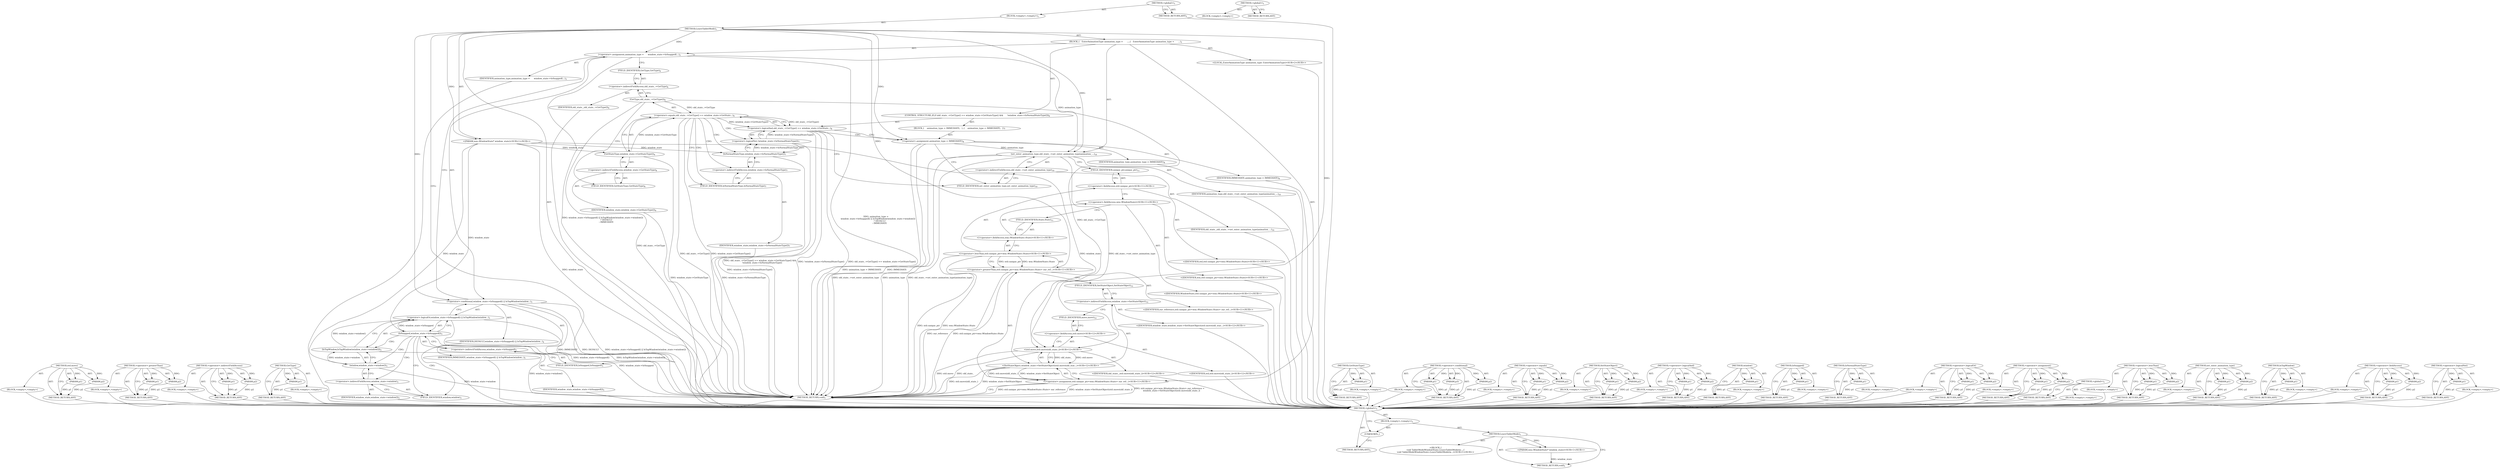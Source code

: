 digraph "&lt;global&gt;" {
vulnerable_178 [label=<(METHOD,std.move)>];
vulnerable_179 [label=<(PARAM,p1)>];
vulnerable_180 [label=<(PARAM,p2)>];
vulnerable_181 [label=<(BLOCK,&lt;empty&gt;,&lt;empty&gt;)>];
vulnerable_182 [label=<(METHOD_RETURN,ANY)>];
vulnerable_158 [label=<(METHOD,&lt;operator&gt;.greaterThan)>];
vulnerable_159 [label=<(PARAM,p1)>];
vulnerable_160 [label=<(PARAM,p2)>];
vulnerable_161 [label=<(BLOCK,&lt;empty&gt;,&lt;empty&gt;)>];
vulnerable_162 [label=<(METHOD_RETURN,ANY)>];
vulnerable_114 [label=<(METHOD,&lt;operator&gt;.indirectFieldAccess)>];
vulnerable_115 [label=<(PARAM,p1)>];
vulnerable_116 [label=<(PARAM,p2)>];
vulnerable_117 [label=<(BLOCK,&lt;empty&gt;,&lt;empty&gt;)>];
vulnerable_118 [label=<(METHOD_RETURN,ANY)>];
vulnerable_137 [label=<(METHOD,GetType)>];
vulnerable_138 [label=<(PARAM,p1)>];
vulnerable_139 [label=<(BLOCK,&lt;empty&gt;,&lt;empty&gt;)>];
vulnerable_140 [label=<(METHOD_RETURN,ANY)>];
vulnerable_6 [label=<(METHOD,&lt;global&gt;)<SUB>1</SUB>>];
vulnerable_7 [label=<(BLOCK,&lt;empty&gt;,&lt;empty&gt;)<SUB>1</SUB>>];
vulnerable_8 [label=<(METHOD,LeaveTabletMode)<SUB>1</SUB>>];
vulnerable_9 [label="<(PARAM,wm::WindowState* window_state)<SUB>1</SUB>>"];
vulnerable_10 [label=<(BLOCK,{
   EnterAnimationType animation_type =
      ...,{
   EnterAnimationType animation_type =
      ...)<SUB>1</SUB>>];
vulnerable_11 [label="<(LOCAL,EnterAnimationType animation_type: EnterAnimationType)<SUB>2</SUB>>"];
vulnerable_12 [label=<(&lt;operator&gt;.assignment,animation_type =
      window_state-&gt;IsSnapped(...)<SUB>2</SUB>>];
vulnerable_13 [label=<(IDENTIFIER,animation_type,animation_type =
      window_state-&gt;IsSnapped(...)<SUB>2</SUB>>];
vulnerable_14 [label=<(&lt;operator&gt;.conditional,window_state-&gt;IsSnapped() || IsTopWindow(window...)<SUB>3</SUB>>];
vulnerable_15 [label=<(&lt;operator&gt;.logicalOr,window_state-&gt;IsSnapped() || IsTopWindow(window...)<SUB>3</SUB>>];
vulnerable_16 [label=<(IsSnapped,window_state-&gt;IsSnapped())<SUB>3</SUB>>];
vulnerable_17 [label=<(&lt;operator&gt;.indirectFieldAccess,window_state-&gt;IsSnapped)<SUB>3</SUB>>];
vulnerable_18 [label=<(IDENTIFIER,window_state,window_state-&gt;IsSnapped())<SUB>3</SUB>>];
vulnerable_19 [label=<(FIELD_IDENTIFIER,IsSnapped,IsSnapped)<SUB>3</SUB>>];
vulnerable_20 [label=<(IsTopWindow,IsTopWindow(window_state-&gt;window()))<SUB>3</SUB>>];
vulnerable_21 [label=<(window,window_state-&gt;window())<SUB>3</SUB>>];
vulnerable_22 [label=<(&lt;operator&gt;.indirectFieldAccess,window_state-&gt;window)<SUB>3</SUB>>];
vulnerable_23 [label=<(IDENTIFIER,window_state,window_state-&gt;window())<SUB>3</SUB>>];
vulnerable_24 [label=<(FIELD_IDENTIFIER,window,window)<SUB>3</SUB>>];
vulnerable_25 [label=<(IDENTIFIER,DEFAULT,window_state-&gt;IsSnapped() || IsTopWindow(window...)<SUB>4</SUB>>];
vulnerable_26 [label=<(IDENTIFIER,IMMEDIATE,window_state-&gt;IsSnapped() || IsTopWindow(window...)<SUB>5</SUB>>];
vulnerable_27 [label=<(CONTROL_STRUCTURE,IF,if (old_state_-&gt;GetType() == window_state-&gt;GetStateType() &amp;&amp;
      !window_state-&gt;IsNormalStateType()))<SUB>6</SUB>>];
vulnerable_28 [label=<(&lt;operator&gt;.logicalAnd,old_state_-&gt;GetType() == window_state-&gt;GetState...)<SUB>6</SUB>>];
vulnerable_29 [label=<(&lt;operator&gt;.equals,old_state_-&gt;GetType() == window_state-&gt;GetState...)<SUB>6</SUB>>];
vulnerable_30 [label=<(GetType,old_state_-&gt;GetType())<SUB>6</SUB>>];
vulnerable_31 [label=<(&lt;operator&gt;.indirectFieldAccess,old_state_-&gt;GetType)<SUB>6</SUB>>];
vulnerable_32 [label=<(IDENTIFIER,old_state_,old_state_-&gt;GetType())<SUB>6</SUB>>];
vulnerable_33 [label=<(FIELD_IDENTIFIER,GetType,GetType)<SUB>6</SUB>>];
vulnerable_34 [label=<(GetStateType,window_state-&gt;GetStateType())<SUB>6</SUB>>];
vulnerable_35 [label=<(&lt;operator&gt;.indirectFieldAccess,window_state-&gt;GetStateType)<SUB>6</SUB>>];
vulnerable_36 [label=<(IDENTIFIER,window_state,window_state-&gt;GetStateType())<SUB>6</SUB>>];
vulnerable_37 [label=<(FIELD_IDENTIFIER,GetStateType,GetStateType)<SUB>6</SUB>>];
vulnerable_38 [label=<(&lt;operator&gt;.logicalNot,!window_state-&gt;IsNormalStateType())<SUB>7</SUB>>];
vulnerable_39 [label=<(IsNormalStateType,window_state-&gt;IsNormalStateType())<SUB>7</SUB>>];
vulnerable_40 [label=<(&lt;operator&gt;.indirectFieldAccess,window_state-&gt;IsNormalStateType)<SUB>7</SUB>>];
vulnerable_41 [label=<(IDENTIFIER,window_state,window_state-&gt;IsNormalStateType())<SUB>7</SUB>>];
vulnerable_42 [label=<(FIELD_IDENTIFIER,IsNormalStateType,IsNormalStateType)<SUB>7</SUB>>];
vulnerable_43 [label=<(BLOCK,{
    animation_type = IMMEDIATE;
  },{
    animation_type = IMMEDIATE;
  })<SUB>7</SUB>>];
vulnerable_44 [label=<(&lt;operator&gt;.assignment,animation_type = IMMEDIATE)<SUB>8</SUB>>];
vulnerable_45 [label=<(IDENTIFIER,animation_type,animation_type = IMMEDIATE)<SUB>8</SUB>>];
vulnerable_46 [label=<(IDENTIFIER,IMMEDIATE,animation_type = IMMEDIATE)<SUB>8</SUB>>];
vulnerable_47 [label=<(set_enter_animation_type,old_state_-&gt;set_enter_animation_type(animation_...)<SUB>10</SUB>>];
vulnerable_48 [label=<(&lt;operator&gt;.indirectFieldAccess,old_state_-&gt;set_enter_animation_type)<SUB>10</SUB>>];
vulnerable_49 [label=<(IDENTIFIER,old_state_,old_state_-&gt;set_enter_animation_type(animation_...)<SUB>10</SUB>>];
vulnerable_50 [label=<(FIELD_IDENTIFIER,set_enter_animation_type,set_enter_animation_type)<SUB>10</SUB>>];
vulnerable_51 [label=<(IDENTIFIER,animation_type,old_state_-&gt;set_enter_animation_type(animation_...)<SUB>10</SUB>>];
vulnerable_52 [label="<(&lt;operator&gt;.assignment,std::unique_ptr&lt;wm::WindowState::State&gt; our_ref...)<SUB>11</SUB>>"];
vulnerable_53 [label="<(&lt;operator&gt;.greaterThan,std::unique_ptr&lt;wm::WindowState::State&gt; our_ref...)<SUB>11</SUB>>"];
vulnerable_54 [label="<(&lt;operator&gt;.lessThan,std::unique_ptr&lt;wm::WindowState::State)<SUB>11</SUB>>"];
vulnerable_55 [label="<(&lt;operator&gt;.fieldAccess,std::unique_ptr)<SUB>11</SUB>>"];
vulnerable_56 [label="<(IDENTIFIER,std,std::unique_ptr&lt;wm::WindowState::State)<SUB>11</SUB>>"];
vulnerable_57 [label=<(FIELD_IDENTIFIER,unique_ptr,unique_ptr)<SUB>11</SUB>>];
vulnerable_58 [label="<(&lt;operator&gt;.fieldAccess,wm::WindowState::State)<SUB>11</SUB>>"];
vulnerable_59 [label="<(&lt;operator&gt;.fieldAccess,wm::WindowState)<SUB>11</SUB>>"];
vulnerable_60 [label="<(IDENTIFIER,wm,std::unique_ptr&lt;wm::WindowState::State)<SUB>11</SUB>>"];
vulnerable_61 [label="<(IDENTIFIER,WindowState,std::unique_ptr&lt;wm::WindowState::State)<SUB>11</SUB>>"];
vulnerable_62 [label=<(FIELD_IDENTIFIER,State,State)<SUB>11</SUB>>];
vulnerable_63 [label="<(IDENTIFIER,our_reference,std::unique_ptr&lt;wm::WindowState::State&gt; our_ref...)<SUB>11</SUB>>"];
vulnerable_64 [label="<(SetStateObject,window_state-&gt;SetStateObject(std::move(old_stat...)<SUB>12</SUB>>"];
vulnerable_65 [label=<(&lt;operator&gt;.indirectFieldAccess,window_state-&gt;SetStateObject)<SUB>12</SUB>>];
vulnerable_66 [label="<(IDENTIFIER,window_state,window_state-&gt;SetStateObject(std::move(old_stat...)<SUB>12</SUB>>"];
vulnerable_67 [label=<(FIELD_IDENTIFIER,SetStateObject,SetStateObject)<SUB>12</SUB>>];
vulnerable_68 [label="<(std.move,std::move(old_state_))<SUB>12</SUB>>"];
vulnerable_69 [label="<(&lt;operator&gt;.fieldAccess,std::move)<SUB>12</SUB>>"];
vulnerable_70 [label="<(IDENTIFIER,std,std::move(old_state_))<SUB>12</SUB>>"];
vulnerable_71 [label=<(FIELD_IDENTIFIER,move,move)<SUB>12</SUB>>];
vulnerable_72 [label="<(IDENTIFIER,old_state_,std::move(old_state_))<SUB>12</SUB>>"];
vulnerable_73 [label=<(METHOD_RETURN,void)<SUB>1</SUB>>];
vulnerable_75 [label=<(METHOD_RETURN,ANY)<SUB>1</SUB>>];
vulnerable_141 [label=<(METHOD,GetStateType)>];
vulnerable_142 [label=<(PARAM,p1)>];
vulnerable_143 [label=<(BLOCK,&lt;empty&gt;,&lt;empty&gt;)>];
vulnerable_144 [label=<(METHOD_RETURN,ANY)>];
vulnerable_99 [label=<(METHOD,&lt;operator&gt;.conditional)>];
vulnerable_100 [label=<(PARAM,p1)>];
vulnerable_101 [label=<(PARAM,p2)>];
vulnerable_102 [label=<(PARAM,p3)>];
vulnerable_103 [label=<(BLOCK,&lt;empty&gt;,&lt;empty&gt;)>];
vulnerable_104 [label=<(METHOD_RETURN,ANY)>];
vulnerable_132 [label=<(METHOD,&lt;operator&gt;.equals)>];
vulnerable_133 [label=<(PARAM,p1)>];
vulnerable_134 [label=<(PARAM,p2)>];
vulnerable_135 [label=<(BLOCK,&lt;empty&gt;,&lt;empty&gt;)>];
vulnerable_136 [label=<(METHOD_RETURN,ANY)>];
vulnerable_173 [label=<(METHOD,SetStateObject)>];
vulnerable_174 [label=<(PARAM,p1)>];
vulnerable_175 [label=<(PARAM,p2)>];
vulnerable_176 [label=<(BLOCK,&lt;empty&gt;,&lt;empty&gt;)>];
vulnerable_177 [label=<(METHOD_RETURN,ANY)>];
vulnerable_127 [label=<(METHOD,&lt;operator&gt;.logicalAnd)>];
vulnerable_128 [label=<(PARAM,p1)>];
vulnerable_129 [label=<(PARAM,p2)>];
vulnerable_130 [label=<(BLOCK,&lt;empty&gt;,&lt;empty&gt;)>];
vulnerable_131 [label=<(METHOD_RETURN,ANY)>];
vulnerable_123 [label=<(METHOD,window)>];
vulnerable_124 [label=<(PARAM,p1)>];
vulnerable_125 [label=<(BLOCK,&lt;empty&gt;,&lt;empty&gt;)>];
vulnerable_126 [label=<(METHOD_RETURN,ANY)>];
vulnerable_110 [label=<(METHOD,IsSnapped)>];
vulnerable_111 [label=<(PARAM,p1)>];
vulnerable_112 [label=<(BLOCK,&lt;empty&gt;,&lt;empty&gt;)>];
vulnerable_113 [label=<(METHOD_RETURN,ANY)>];
vulnerable_149 [label=<(METHOD,IsNormalStateType)>];
vulnerable_150 [label=<(PARAM,p1)>];
vulnerable_151 [label=<(BLOCK,&lt;empty&gt;,&lt;empty&gt;)>];
vulnerable_152 [label=<(METHOD_RETURN,ANY)>];
vulnerable_105 [label=<(METHOD,&lt;operator&gt;.logicalOr)>];
vulnerable_106 [label=<(PARAM,p1)>];
vulnerable_107 [label=<(PARAM,p2)>];
vulnerable_108 [label=<(BLOCK,&lt;empty&gt;,&lt;empty&gt;)>];
vulnerable_109 [label=<(METHOD_RETURN,ANY)>];
vulnerable_94 [label=<(METHOD,&lt;operator&gt;.assignment)>];
vulnerable_95 [label=<(PARAM,p1)>];
vulnerable_96 [label=<(PARAM,p2)>];
vulnerable_97 [label=<(BLOCK,&lt;empty&gt;,&lt;empty&gt;)>];
vulnerable_98 [label=<(METHOD_RETURN,ANY)>];
vulnerable_88 [label=<(METHOD,&lt;global&gt;)<SUB>1</SUB>>];
vulnerable_89 [label=<(BLOCK,&lt;empty&gt;,&lt;empty&gt;)>];
vulnerable_90 [label=<(METHOD_RETURN,ANY)>];
vulnerable_163 [label=<(METHOD,&lt;operator&gt;.lessThan)>];
vulnerable_164 [label=<(PARAM,p1)>];
vulnerable_165 [label=<(PARAM,p2)>];
vulnerable_166 [label=<(BLOCK,&lt;empty&gt;,&lt;empty&gt;)>];
vulnerable_167 [label=<(METHOD_RETURN,ANY)>];
vulnerable_153 [label=<(METHOD,set_enter_animation_type)>];
vulnerable_154 [label=<(PARAM,p1)>];
vulnerable_155 [label=<(PARAM,p2)>];
vulnerable_156 [label=<(BLOCK,&lt;empty&gt;,&lt;empty&gt;)>];
vulnerable_157 [label=<(METHOD_RETURN,ANY)>];
vulnerable_119 [label=<(METHOD,IsTopWindow)>];
vulnerable_120 [label=<(PARAM,p1)>];
vulnerable_121 [label=<(BLOCK,&lt;empty&gt;,&lt;empty&gt;)>];
vulnerable_122 [label=<(METHOD_RETURN,ANY)>];
vulnerable_168 [label=<(METHOD,&lt;operator&gt;.fieldAccess)>];
vulnerable_169 [label=<(PARAM,p1)>];
vulnerable_170 [label=<(PARAM,p2)>];
vulnerable_171 [label=<(BLOCK,&lt;empty&gt;,&lt;empty&gt;)>];
vulnerable_172 [label=<(METHOD_RETURN,ANY)>];
vulnerable_145 [label=<(METHOD,&lt;operator&gt;.logicalNot)>];
vulnerable_146 [label=<(PARAM,p1)>];
vulnerable_147 [label=<(BLOCK,&lt;empty&gt;,&lt;empty&gt;)>];
vulnerable_148 [label=<(METHOD_RETURN,ANY)>];
fixed_6 [label=<(METHOD,&lt;global&gt;)<SUB>1</SUB>>];
fixed_7 [label=<(BLOCK,&lt;empty&gt;,&lt;empty&gt;)<SUB>1</SUB>>];
fixed_8 [label=<(METHOD,LeaveTabletMode)<SUB>1</SUB>>];
fixed_9 [label="<(PARAM,wm::WindowState* window_state)<SUB>1</SUB>>"];
fixed_10 [label="<(BLOCK,{
void TabletModeWindowState::LeaveTabletMode(w...,{
void TabletModeWindowState::LeaveTabletMode(w...)<SUB>1</SUB>>"];
fixed_11 [label=<(METHOD_RETURN,void)<SUB>1</SUB>>];
fixed_13 [label=<(UNKNOWN,,)>];
fixed_14 [label=<(METHOD_RETURN,ANY)<SUB>1</SUB>>];
fixed_23 [label=<(METHOD,&lt;global&gt;)<SUB>1</SUB>>];
fixed_24 [label=<(BLOCK,&lt;empty&gt;,&lt;empty&gt;)>];
fixed_25 [label=<(METHOD_RETURN,ANY)>];
vulnerable_178 -> vulnerable_179  [key=0, label="AST: "];
vulnerable_178 -> vulnerable_179  [key=1, label="DDG: "];
vulnerable_178 -> vulnerable_181  [key=0, label="AST: "];
vulnerable_178 -> vulnerable_180  [key=0, label="AST: "];
vulnerable_178 -> vulnerable_180  [key=1, label="DDG: "];
vulnerable_178 -> vulnerable_182  [key=0, label="AST: "];
vulnerable_178 -> vulnerable_182  [key=1, label="CFG: "];
vulnerable_179 -> vulnerable_182  [key=0, label="DDG: p1"];
vulnerable_180 -> vulnerable_182  [key=0, label="DDG: p2"];
vulnerable_181 -> fixed_6  [key=0];
vulnerable_182 -> fixed_6  [key=0];
vulnerable_158 -> vulnerable_159  [key=0, label="AST: "];
vulnerable_158 -> vulnerable_159  [key=1, label="DDG: "];
vulnerable_158 -> vulnerable_161  [key=0, label="AST: "];
vulnerable_158 -> vulnerable_160  [key=0, label="AST: "];
vulnerable_158 -> vulnerable_160  [key=1, label="DDG: "];
vulnerable_158 -> vulnerable_162  [key=0, label="AST: "];
vulnerable_158 -> vulnerable_162  [key=1, label="CFG: "];
vulnerable_159 -> vulnerable_162  [key=0, label="DDG: p1"];
vulnerable_160 -> vulnerable_162  [key=0, label="DDG: p2"];
vulnerable_161 -> fixed_6  [key=0];
vulnerable_162 -> fixed_6  [key=0];
vulnerable_114 -> vulnerable_115  [key=0, label="AST: "];
vulnerable_114 -> vulnerable_115  [key=1, label="DDG: "];
vulnerable_114 -> vulnerable_117  [key=0, label="AST: "];
vulnerable_114 -> vulnerable_116  [key=0, label="AST: "];
vulnerable_114 -> vulnerable_116  [key=1, label="DDG: "];
vulnerable_114 -> vulnerable_118  [key=0, label="AST: "];
vulnerable_114 -> vulnerable_118  [key=1, label="CFG: "];
vulnerable_115 -> vulnerable_118  [key=0, label="DDG: p1"];
vulnerable_116 -> vulnerable_118  [key=0, label="DDG: p2"];
vulnerable_117 -> fixed_6  [key=0];
vulnerable_118 -> fixed_6  [key=0];
vulnerable_137 -> vulnerable_138  [key=0, label="AST: "];
vulnerable_137 -> vulnerable_138  [key=1, label="DDG: "];
vulnerable_137 -> vulnerable_139  [key=0, label="AST: "];
vulnerable_137 -> vulnerable_140  [key=0, label="AST: "];
vulnerable_137 -> vulnerable_140  [key=1, label="CFG: "];
vulnerable_138 -> vulnerable_140  [key=0, label="DDG: p1"];
vulnerable_139 -> fixed_6  [key=0];
vulnerable_140 -> fixed_6  [key=0];
vulnerable_6 -> vulnerable_7  [key=0, label="AST: "];
vulnerable_6 -> vulnerable_75  [key=0, label="AST: "];
vulnerable_6 -> vulnerable_75  [key=1, label="CFG: "];
vulnerable_7 -> vulnerable_8  [key=0, label="AST: "];
vulnerable_8 -> vulnerable_9  [key=0, label="AST: "];
vulnerable_8 -> vulnerable_9  [key=1, label="DDG: "];
vulnerable_8 -> vulnerable_10  [key=0, label="AST: "];
vulnerable_8 -> vulnerable_73  [key=0, label="AST: "];
vulnerable_8 -> vulnerable_19  [key=0, label="CFG: "];
vulnerable_8 -> vulnerable_12  [key=0, label="DDG: "];
vulnerable_8 -> vulnerable_47  [key=0, label="DDG: "];
vulnerable_8 -> vulnerable_14  [key=0, label="DDG: "];
vulnerable_8 -> vulnerable_44  [key=0, label="DDG: "];
vulnerable_8 -> vulnerable_53  [key=0, label="DDG: "];
vulnerable_8 -> vulnerable_68  [key=0, label="DDG: "];
vulnerable_9 -> vulnerable_73  [key=0, label="DDG: window_state"];
vulnerable_9 -> vulnerable_64  [key=0, label="DDG: window_state"];
vulnerable_9 -> vulnerable_16  [key=0, label="DDG: window_state"];
vulnerable_9 -> vulnerable_34  [key=0, label="DDG: window_state"];
vulnerable_9 -> vulnerable_39  [key=0, label="DDG: window_state"];
vulnerable_9 -> vulnerable_21  [key=0, label="DDG: window_state"];
vulnerable_10 -> vulnerable_11  [key=0, label="AST: "];
vulnerable_10 -> vulnerable_12  [key=0, label="AST: "];
vulnerable_10 -> vulnerable_27  [key=0, label="AST: "];
vulnerable_10 -> vulnerable_47  [key=0, label="AST: "];
vulnerable_10 -> vulnerable_52  [key=0, label="AST: "];
vulnerable_11 -> fixed_6  [key=0];
vulnerable_12 -> vulnerable_13  [key=0, label="AST: "];
vulnerable_12 -> vulnerable_14  [key=0, label="AST: "];
vulnerable_12 -> vulnerable_33  [key=0, label="CFG: "];
vulnerable_12 -> vulnerable_73  [key=0, label="DDG: window_state-&gt;IsSnapped() || IsTopWindow(window_state-&gt;window())
           ? DEFAULT
           : IMMEDIATE"];
vulnerable_12 -> vulnerable_73  [key=1, label="DDG: animation_type =
      window_state-&gt;IsSnapped() || IsTopWindow(window_state-&gt;window())
           ? DEFAULT
           : IMMEDIATE"];
vulnerable_12 -> vulnerable_47  [key=0, label="DDG: animation_type"];
vulnerable_13 -> fixed_6  [key=0];
vulnerable_14 -> vulnerable_15  [key=0, label="AST: "];
vulnerable_14 -> vulnerable_25  [key=0, label="AST: "];
vulnerable_14 -> vulnerable_26  [key=0, label="AST: "];
vulnerable_14 -> vulnerable_12  [key=0, label="CFG: "];
vulnerable_14 -> vulnerable_73  [key=0, label="DDG: window_state-&gt;IsSnapped() || IsTopWindow(window_state-&gt;window())"];
vulnerable_14 -> vulnerable_73  [key=1, label="DDG: IMMEDIATE"];
vulnerable_14 -> vulnerable_73  [key=2, label="DDG: DEFAULT"];
vulnerable_15 -> vulnerable_16  [key=0, label="AST: "];
vulnerable_15 -> vulnerable_20  [key=0, label="AST: "];
vulnerable_15 -> vulnerable_14  [key=0, label="CFG: "];
vulnerable_15 -> vulnerable_73  [key=0, label="DDG: window_state-&gt;IsSnapped()"];
vulnerable_15 -> vulnerable_73  [key=1, label="DDG: IsTopWindow(window_state-&gt;window())"];
vulnerable_16 -> vulnerable_17  [key=0, label="AST: "];
vulnerable_16 -> vulnerable_15  [key=0, label="CFG: "];
vulnerable_16 -> vulnerable_15  [key=1, label="DDG: window_state-&gt;IsSnapped"];
vulnerable_16 -> vulnerable_24  [key=0, label="CFG: "];
vulnerable_16 -> vulnerable_24  [key=1, label="CDG: "];
vulnerable_16 -> vulnerable_73  [key=0, label="DDG: window_state-&gt;IsSnapped"];
vulnerable_16 -> vulnerable_21  [key=0, label="CDG: "];
vulnerable_16 -> vulnerable_20  [key=0, label="CDG: "];
vulnerable_16 -> vulnerable_22  [key=0, label="CDG: "];
vulnerable_17 -> vulnerable_18  [key=0, label="AST: "];
vulnerable_17 -> vulnerable_19  [key=0, label="AST: "];
vulnerable_17 -> vulnerable_16  [key=0, label="CFG: "];
vulnerable_18 -> fixed_6  [key=0];
vulnerable_19 -> vulnerable_17  [key=0, label="CFG: "];
vulnerable_20 -> vulnerable_21  [key=0, label="AST: "];
vulnerable_20 -> vulnerable_15  [key=0, label="CFG: "];
vulnerable_20 -> vulnerable_15  [key=1, label="DDG: window_state-&gt;window()"];
vulnerable_20 -> vulnerable_73  [key=0, label="DDG: window_state-&gt;window()"];
vulnerable_21 -> vulnerable_22  [key=0, label="AST: "];
vulnerable_21 -> vulnerable_20  [key=0, label="CFG: "];
vulnerable_21 -> vulnerable_20  [key=1, label="DDG: window_state-&gt;window"];
vulnerable_21 -> vulnerable_73  [key=0, label="DDG: window_state-&gt;window"];
vulnerable_22 -> vulnerable_23  [key=0, label="AST: "];
vulnerable_22 -> vulnerable_24  [key=0, label="AST: "];
vulnerable_22 -> vulnerable_21  [key=0, label="CFG: "];
vulnerable_23 -> fixed_6  [key=0];
vulnerable_24 -> vulnerable_22  [key=0, label="CFG: "];
vulnerable_25 -> fixed_6  [key=0];
vulnerable_26 -> fixed_6  [key=0];
vulnerable_27 -> vulnerable_28  [key=0, label="AST: "];
vulnerable_27 -> vulnerable_43  [key=0, label="AST: "];
vulnerable_28 -> vulnerable_29  [key=0, label="AST: "];
vulnerable_28 -> vulnerable_38  [key=0, label="AST: "];
vulnerable_28 -> vulnerable_44  [key=0, label="CFG: "];
vulnerable_28 -> vulnerable_44  [key=1, label="CDG: "];
vulnerable_28 -> vulnerable_50  [key=0, label="CFG: "];
vulnerable_28 -> vulnerable_73  [key=0, label="DDG: old_state_-&gt;GetType() == window_state-&gt;GetStateType()"];
vulnerable_28 -> vulnerable_73  [key=1, label="DDG: !window_state-&gt;IsNormalStateType()"];
vulnerable_28 -> vulnerable_73  [key=2, label="DDG: old_state_-&gt;GetType() == window_state-&gt;GetStateType() &amp;&amp;
      !window_state-&gt;IsNormalStateType()"];
vulnerable_29 -> vulnerable_30  [key=0, label="AST: "];
vulnerable_29 -> vulnerable_34  [key=0, label="AST: "];
vulnerable_29 -> vulnerable_28  [key=0, label="CFG: "];
vulnerable_29 -> vulnerable_28  [key=1, label="DDG: old_state_-&gt;GetType()"];
vulnerable_29 -> vulnerable_28  [key=2, label="DDG: window_state-&gt;GetStateType()"];
vulnerable_29 -> vulnerable_42  [key=0, label="CFG: "];
vulnerable_29 -> vulnerable_42  [key=1, label="CDG: "];
vulnerable_29 -> vulnerable_73  [key=0, label="DDG: old_state_-&gt;GetType()"];
vulnerable_29 -> vulnerable_73  [key=1, label="DDG: window_state-&gt;GetStateType()"];
vulnerable_29 -> vulnerable_40  [key=0, label="CDG: "];
vulnerable_29 -> vulnerable_38  [key=0, label="CDG: "];
vulnerable_29 -> vulnerable_39  [key=0, label="CDG: "];
vulnerable_30 -> vulnerable_31  [key=0, label="AST: "];
vulnerable_30 -> vulnerable_37  [key=0, label="CFG: "];
vulnerable_30 -> vulnerable_73  [key=0, label="DDG: old_state_-&gt;GetType"];
vulnerable_30 -> vulnerable_29  [key=0, label="DDG: old_state_-&gt;GetType"];
vulnerable_30 -> vulnerable_68  [key=0, label="DDG: old_state_-&gt;GetType"];
vulnerable_31 -> vulnerable_32  [key=0, label="AST: "];
vulnerable_31 -> vulnerable_33  [key=0, label="AST: "];
vulnerable_31 -> vulnerable_30  [key=0, label="CFG: "];
vulnerable_32 -> fixed_6  [key=0];
vulnerable_33 -> vulnerable_31  [key=0, label="CFG: "];
vulnerable_34 -> vulnerable_35  [key=0, label="AST: "];
vulnerable_34 -> vulnerable_29  [key=0, label="CFG: "];
vulnerable_34 -> vulnerable_29  [key=1, label="DDG: window_state-&gt;GetStateType"];
vulnerable_34 -> vulnerable_73  [key=0, label="DDG: window_state-&gt;GetStateType"];
vulnerable_35 -> vulnerable_36  [key=0, label="AST: "];
vulnerable_35 -> vulnerable_37  [key=0, label="AST: "];
vulnerable_35 -> vulnerable_34  [key=0, label="CFG: "];
vulnerable_36 -> fixed_6  [key=0];
vulnerable_37 -> vulnerable_35  [key=0, label="CFG: "];
vulnerable_38 -> vulnerable_39  [key=0, label="AST: "];
vulnerable_38 -> vulnerable_28  [key=0, label="CFG: "];
vulnerable_38 -> vulnerable_28  [key=1, label="DDG: window_state-&gt;IsNormalStateType()"];
vulnerable_38 -> vulnerable_73  [key=0, label="DDG: window_state-&gt;IsNormalStateType()"];
vulnerable_39 -> vulnerable_40  [key=0, label="AST: "];
vulnerable_39 -> vulnerable_38  [key=0, label="CFG: "];
vulnerable_39 -> vulnerable_38  [key=1, label="DDG: window_state-&gt;IsNormalStateType"];
vulnerable_39 -> vulnerable_73  [key=0, label="DDG: window_state-&gt;IsNormalStateType"];
vulnerable_40 -> vulnerable_41  [key=0, label="AST: "];
vulnerable_40 -> vulnerable_42  [key=0, label="AST: "];
vulnerable_40 -> vulnerable_39  [key=0, label="CFG: "];
vulnerable_41 -> fixed_6  [key=0];
vulnerable_42 -> vulnerable_40  [key=0, label="CFG: "];
vulnerable_43 -> vulnerable_44  [key=0, label="AST: "];
vulnerable_44 -> vulnerable_45  [key=0, label="AST: "];
vulnerable_44 -> vulnerable_46  [key=0, label="AST: "];
vulnerable_44 -> vulnerable_50  [key=0, label="CFG: "];
vulnerable_44 -> vulnerable_73  [key=0, label="DDG: IMMEDIATE"];
vulnerable_44 -> vulnerable_73  [key=1, label="DDG: animation_type = IMMEDIATE"];
vulnerable_44 -> vulnerable_47  [key=0, label="DDG: animation_type"];
vulnerable_45 -> fixed_6  [key=0];
vulnerable_46 -> fixed_6  [key=0];
vulnerable_47 -> vulnerable_48  [key=0, label="AST: "];
vulnerable_47 -> vulnerable_51  [key=0, label="AST: "];
vulnerable_47 -> vulnerable_57  [key=0, label="CFG: "];
vulnerable_47 -> vulnerable_73  [key=0, label="DDG: old_state_-&gt;set_enter_animation_type"];
vulnerable_47 -> vulnerable_73  [key=1, label="DDG: animation_type"];
vulnerable_47 -> vulnerable_73  [key=2, label="DDG: old_state_-&gt;set_enter_animation_type(animation_type)"];
vulnerable_47 -> vulnerable_68  [key=0, label="DDG: old_state_-&gt;set_enter_animation_type"];
vulnerable_48 -> vulnerable_49  [key=0, label="AST: "];
vulnerable_48 -> vulnerable_50  [key=0, label="AST: "];
vulnerable_48 -> vulnerable_47  [key=0, label="CFG: "];
vulnerable_49 -> fixed_6  [key=0];
vulnerable_50 -> vulnerable_48  [key=0, label="CFG: "];
vulnerable_51 -> fixed_6  [key=0];
vulnerable_52 -> vulnerable_53  [key=0, label="AST: "];
vulnerable_52 -> vulnerable_64  [key=0, label="AST: "];
vulnerable_52 -> vulnerable_73  [key=0, label="CFG: "];
vulnerable_52 -> vulnerable_73  [key=1, label="DDG: std::unique_ptr&lt;wm::WindowState::State&gt; our_reference"];
vulnerable_52 -> vulnerable_73  [key=2, label="DDG: window_state-&gt;SetStateObject(std::move(old_state_))"];
vulnerable_52 -> vulnerable_73  [key=3, label="DDG: std::unique_ptr&lt;wm::WindowState::State&gt; our_reference =
      window_state-&gt;SetStateObject(std::move(old_state_))"];
vulnerable_53 -> vulnerable_54  [key=0, label="AST: "];
vulnerable_53 -> vulnerable_63  [key=0, label="AST: "];
vulnerable_53 -> vulnerable_67  [key=0, label="CFG: "];
vulnerable_53 -> vulnerable_73  [key=0, label="DDG: std::unique_ptr&lt;wm::WindowState::State"];
vulnerable_53 -> vulnerable_73  [key=1, label="DDG: our_reference"];
vulnerable_54 -> vulnerable_55  [key=0, label="AST: "];
vulnerable_54 -> vulnerable_58  [key=0, label="AST: "];
vulnerable_54 -> vulnerable_53  [key=0, label="CFG: "];
vulnerable_54 -> vulnerable_53  [key=1, label="DDG: std::unique_ptr"];
vulnerable_54 -> vulnerable_53  [key=2, label="DDG: wm::WindowState::State"];
vulnerable_54 -> vulnerable_73  [key=0, label="DDG: std::unique_ptr"];
vulnerable_54 -> vulnerable_73  [key=1, label="DDG: wm::WindowState::State"];
vulnerable_55 -> vulnerable_56  [key=0, label="AST: "];
vulnerable_55 -> vulnerable_57  [key=0, label="AST: "];
vulnerable_55 -> vulnerable_59  [key=0, label="CFG: "];
vulnerable_56 -> fixed_6  [key=0];
vulnerable_57 -> vulnerable_55  [key=0, label="CFG: "];
vulnerable_58 -> vulnerable_59  [key=0, label="AST: "];
vulnerable_58 -> vulnerable_62  [key=0, label="AST: "];
vulnerable_58 -> vulnerable_54  [key=0, label="CFG: "];
vulnerable_59 -> vulnerable_60  [key=0, label="AST: "];
vulnerable_59 -> vulnerable_61  [key=0, label="AST: "];
vulnerable_59 -> vulnerable_62  [key=0, label="CFG: "];
vulnerable_60 -> fixed_6  [key=0];
vulnerable_61 -> fixed_6  [key=0];
vulnerable_62 -> vulnerable_58  [key=0, label="CFG: "];
vulnerable_63 -> fixed_6  [key=0];
vulnerable_64 -> vulnerable_65  [key=0, label="AST: "];
vulnerable_64 -> vulnerable_68  [key=0, label="AST: "];
vulnerable_64 -> vulnerable_52  [key=0, label="CFG: "];
vulnerable_64 -> vulnerable_52  [key=1, label="DDG: window_state-&gt;SetStateObject"];
vulnerable_64 -> vulnerable_52  [key=2, label="DDG: std::move(old_state_)"];
vulnerable_64 -> vulnerable_73  [key=0, label="DDG: window_state-&gt;SetStateObject"];
vulnerable_64 -> vulnerable_73  [key=1, label="DDG: std::move(old_state_)"];
vulnerable_65 -> vulnerable_66  [key=0, label="AST: "];
vulnerable_65 -> vulnerable_67  [key=0, label="AST: "];
vulnerable_65 -> vulnerable_71  [key=0, label="CFG: "];
vulnerable_66 -> fixed_6  [key=0];
vulnerable_67 -> vulnerable_65  [key=0, label="CFG: "];
vulnerable_68 -> vulnerable_69  [key=0, label="AST: "];
vulnerable_68 -> vulnerable_72  [key=0, label="AST: "];
vulnerable_68 -> vulnerable_64  [key=0, label="CFG: "];
vulnerable_68 -> vulnerable_64  [key=1, label="DDG: std::move"];
vulnerable_68 -> vulnerable_64  [key=2, label="DDG: old_state_"];
vulnerable_68 -> vulnerable_73  [key=0, label="DDG: std::move"];
vulnerable_68 -> vulnerable_73  [key=1, label="DDG: old_state_"];
vulnerable_69 -> vulnerable_70  [key=0, label="AST: "];
vulnerable_69 -> vulnerable_71  [key=0, label="AST: "];
vulnerable_69 -> vulnerable_68  [key=0, label="CFG: "];
vulnerable_70 -> fixed_6  [key=0];
vulnerable_71 -> vulnerable_69  [key=0, label="CFG: "];
vulnerable_72 -> fixed_6  [key=0];
vulnerable_73 -> fixed_6  [key=0];
vulnerable_75 -> fixed_6  [key=0];
vulnerable_141 -> vulnerable_142  [key=0, label="AST: "];
vulnerable_141 -> vulnerable_142  [key=1, label="DDG: "];
vulnerable_141 -> vulnerable_143  [key=0, label="AST: "];
vulnerable_141 -> vulnerable_144  [key=0, label="AST: "];
vulnerable_141 -> vulnerable_144  [key=1, label="CFG: "];
vulnerable_142 -> vulnerable_144  [key=0, label="DDG: p1"];
vulnerable_143 -> fixed_6  [key=0];
vulnerable_144 -> fixed_6  [key=0];
vulnerable_99 -> vulnerable_100  [key=0, label="AST: "];
vulnerable_99 -> vulnerable_100  [key=1, label="DDG: "];
vulnerable_99 -> vulnerable_103  [key=0, label="AST: "];
vulnerable_99 -> vulnerable_101  [key=0, label="AST: "];
vulnerable_99 -> vulnerable_101  [key=1, label="DDG: "];
vulnerable_99 -> vulnerable_104  [key=0, label="AST: "];
vulnerable_99 -> vulnerable_104  [key=1, label="CFG: "];
vulnerable_99 -> vulnerable_102  [key=0, label="AST: "];
vulnerable_99 -> vulnerable_102  [key=1, label="DDG: "];
vulnerable_100 -> vulnerable_104  [key=0, label="DDG: p1"];
vulnerable_101 -> vulnerable_104  [key=0, label="DDG: p2"];
vulnerable_102 -> vulnerable_104  [key=0, label="DDG: p3"];
vulnerable_103 -> fixed_6  [key=0];
vulnerable_104 -> fixed_6  [key=0];
vulnerable_132 -> vulnerable_133  [key=0, label="AST: "];
vulnerable_132 -> vulnerable_133  [key=1, label="DDG: "];
vulnerable_132 -> vulnerable_135  [key=0, label="AST: "];
vulnerable_132 -> vulnerable_134  [key=0, label="AST: "];
vulnerable_132 -> vulnerable_134  [key=1, label="DDG: "];
vulnerable_132 -> vulnerable_136  [key=0, label="AST: "];
vulnerable_132 -> vulnerable_136  [key=1, label="CFG: "];
vulnerable_133 -> vulnerable_136  [key=0, label="DDG: p1"];
vulnerable_134 -> vulnerable_136  [key=0, label="DDG: p2"];
vulnerable_135 -> fixed_6  [key=0];
vulnerable_136 -> fixed_6  [key=0];
vulnerable_173 -> vulnerable_174  [key=0, label="AST: "];
vulnerable_173 -> vulnerable_174  [key=1, label="DDG: "];
vulnerable_173 -> vulnerable_176  [key=0, label="AST: "];
vulnerable_173 -> vulnerable_175  [key=0, label="AST: "];
vulnerable_173 -> vulnerable_175  [key=1, label="DDG: "];
vulnerable_173 -> vulnerable_177  [key=0, label="AST: "];
vulnerable_173 -> vulnerable_177  [key=1, label="CFG: "];
vulnerable_174 -> vulnerable_177  [key=0, label="DDG: p1"];
vulnerable_175 -> vulnerable_177  [key=0, label="DDG: p2"];
vulnerable_176 -> fixed_6  [key=0];
vulnerable_177 -> fixed_6  [key=0];
vulnerable_127 -> vulnerable_128  [key=0, label="AST: "];
vulnerable_127 -> vulnerable_128  [key=1, label="DDG: "];
vulnerable_127 -> vulnerable_130  [key=0, label="AST: "];
vulnerable_127 -> vulnerable_129  [key=0, label="AST: "];
vulnerable_127 -> vulnerable_129  [key=1, label="DDG: "];
vulnerable_127 -> vulnerable_131  [key=0, label="AST: "];
vulnerable_127 -> vulnerable_131  [key=1, label="CFG: "];
vulnerable_128 -> vulnerable_131  [key=0, label="DDG: p1"];
vulnerable_129 -> vulnerable_131  [key=0, label="DDG: p2"];
vulnerable_130 -> fixed_6  [key=0];
vulnerable_131 -> fixed_6  [key=0];
vulnerable_123 -> vulnerable_124  [key=0, label="AST: "];
vulnerable_123 -> vulnerable_124  [key=1, label="DDG: "];
vulnerable_123 -> vulnerable_125  [key=0, label="AST: "];
vulnerable_123 -> vulnerable_126  [key=0, label="AST: "];
vulnerable_123 -> vulnerable_126  [key=1, label="CFG: "];
vulnerable_124 -> vulnerable_126  [key=0, label="DDG: p1"];
vulnerable_125 -> fixed_6  [key=0];
vulnerable_126 -> fixed_6  [key=0];
vulnerable_110 -> vulnerable_111  [key=0, label="AST: "];
vulnerable_110 -> vulnerable_111  [key=1, label="DDG: "];
vulnerable_110 -> vulnerable_112  [key=0, label="AST: "];
vulnerable_110 -> vulnerable_113  [key=0, label="AST: "];
vulnerable_110 -> vulnerable_113  [key=1, label="CFG: "];
vulnerable_111 -> vulnerable_113  [key=0, label="DDG: p1"];
vulnerable_112 -> fixed_6  [key=0];
vulnerable_113 -> fixed_6  [key=0];
vulnerable_149 -> vulnerable_150  [key=0, label="AST: "];
vulnerable_149 -> vulnerable_150  [key=1, label="DDG: "];
vulnerable_149 -> vulnerable_151  [key=0, label="AST: "];
vulnerable_149 -> vulnerable_152  [key=0, label="AST: "];
vulnerable_149 -> vulnerable_152  [key=1, label="CFG: "];
vulnerable_150 -> vulnerable_152  [key=0, label="DDG: p1"];
vulnerable_151 -> fixed_6  [key=0];
vulnerable_152 -> fixed_6  [key=0];
vulnerable_105 -> vulnerable_106  [key=0, label="AST: "];
vulnerable_105 -> vulnerable_106  [key=1, label="DDG: "];
vulnerable_105 -> vulnerable_108  [key=0, label="AST: "];
vulnerable_105 -> vulnerable_107  [key=0, label="AST: "];
vulnerable_105 -> vulnerable_107  [key=1, label="DDG: "];
vulnerable_105 -> vulnerable_109  [key=0, label="AST: "];
vulnerable_105 -> vulnerable_109  [key=1, label="CFG: "];
vulnerable_106 -> vulnerable_109  [key=0, label="DDG: p1"];
vulnerable_107 -> vulnerable_109  [key=0, label="DDG: p2"];
vulnerable_108 -> fixed_6  [key=0];
vulnerable_109 -> fixed_6  [key=0];
vulnerable_94 -> vulnerable_95  [key=0, label="AST: "];
vulnerable_94 -> vulnerable_95  [key=1, label="DDG: "];
vulnerable_94 -> vulnerable_97  [key=0, label="AST: "];
vulnerable_94 -> vulnerable_96  [key=0, label="AST: "];
vulnerable_94 -> vulnerable_96  [key=1, label="DDG: "];
vulnerable_94 -> vulnerable_98  [key=0, label="AST: "];
vulnerable_94 -> vulnerable_98  [key=1, label="CFG: "];
vulnerable_95 -> vulnerable_98  [key=0, label="DDG: p1"];
vulnerable_96 -> vulnerable_98  [key=0, label="DDG: p2"];
vulnerable_97 -> fixed_6  [key=0];
vulnerable_98 -> fixed_6  [key=0];
vulnerable_88 -> vulnerable_89  [key=0, label="AST: "];
vulnerable_88 -> vulnerable_90  [key=0, label="AST: "];
vulnerable_88 -> vulnerable_90  [key=1, label="CFG: "];
vulnerable_89 -> fixed_6  [key=0];
vulnerable_90 -> fixed_6  [key=0];
vulnerable_163 -> vulnerable_164  [key=0, label="AST: "];
vulnerable_163 -> vulnerable_164  [key=1, label="DDG: "];
vulnerable_163 -> vulnerable_166  [key=0, label="AST: "];
vulnerable_163 -> vulnerable_165  [key=0, label="AST: "];
vulnerable_163 -> vulnerable_165  [key=1, label="DDG: "];
vulnerable_163 -> vulnerable_167  [key=0, label="AST: "];
vulnerable_163 -> vulnerable_167  [key=1, label="CFG: "];
vulnerable_164 -> vulnerable_167  [key=0, label="DDG: p1"];
vulnerable_165 -> vulnerable_167  [key=0, label="DDG: p2"];
vulnerable_166 -> fixed_6  [key=0];
vulnerable_167 -> fixed_6  [key=0];
vulnerable_153 -> vulnerable_154  [key=0, label="AST: "];
vulnerable_153 -> vulnerable_154  [key=1, label="DDG: "];
vulnerable_153 -> vulnerable_156  [key=0, label="AST: "];
vulnerable_153 -> vulnerable_155  [key=0, label="AST: "];
vulnerable_153 -> vulnerable_155  [key=1, label="DDG: "];
vulnerable_153 -> vulnerable_157  [key=0, label="AST: "];
vulnerable_153 -> vulnerable_157  [key=1, label="CFG: "];
vulnerable_154 -> vulnerable_157  [key=0, label="DDG: p1"];
vulnerable_155 -> vulnerable_157  [key=0, label="DDG: p2"];
vulnerable_156 -> fixed_6  [key=0];
vulnerable_157 -> fixed_6  [key=0];
vulnerable_119 -> vulnerable_120  [key=0, label="AST: "];
vulnerable_119 -> vulnerable_120  [key=1, label="DDG: "];
vulnerable_119 -> vulnerable_121  [key=0, label="AST: "];
vulnerable_119 -> vulnerable_122  [key=0, label="AST: "];
vulnerable_119 -> vulnerable_122  [key=1, label="CFG: "];
vulnerable_120 -> vulnerable_122  [key=0, label="DDG: p1"];
vulnerable_121 -> fixed_6  [key=0];
vulnerable_122 -> fixed_6  [key=0];
vulnerable_168 -> vulnerable_169  [key=0, label="AST: "];
vulnerable_168 -> vulnerable_169  [key=1, label="DDG: "];
vulnerable_168 -> vulnerable_171  [key=0, label="AST: "];
vulnerable_168 -> vulnerable_170  [key=0, label="AST: "];
vulnerable_168 -> vulnerable_170  [key=1, label="DDG: "];
vulnerable_168 -> vulnerable_172  [key=0, label="AST: "];
vulnerable_168 -> vulnerable_172  [key=1, label="CFG: "];
vulnerable_169 -> vulnerable_172  [key=0, label="DDG: p1"];
vulnerable_170 -> vulnerable_172  [key=0, label="DDG: p2"];
vulnerable_171 -> fixed_6  [key=0];
vulnerable_172 -> fixed_6  [key=0];
vulnerable_145 -> vulnerable_146  [key=0, label="AST: "];
vulnerable_145 -> vulnerable_146  [key=1, label="DDG: "];
vulnerable_145 -> vulnerable_147  [key=0, label="AST: "];
vulnerable_145 -> vulnerable_148  [key=0, label="AST: "];
vulnerable_145 -> vulnerable_148  [key=1, label="CFG: "];
vulnerable_146 -> vulnerable_148  [key=0, label="DDG: p1"];
vulnerable_147 -> fixed_6  [key=0];
vulnerable_148 -> fixed_6  [key=0];
fixed_6 -> fixed_7  [key=0, label="AST: "];
fixed_6 -> fixed_14  [key=0, label="AST: "];
fixed_6 -> fixed_13  [key=0, label="CFG: "];
fixed_7 -> fixed_8  [key=0, label="AST: "];
fixed_7 -> fixed_13  [key=0, label="AST: "];
fixed_8 -> fixed_9  [key=0, label="AST: "];
fixed_8 -> fixed_9  [key=1, label="DDG: "];
fixed_8 -> fixed_10  [key=0, label="AST: "];
fixed_8 -> fixed_11  [key=0, label="AST: "];
fixed_8 -> fixed_11  [key=1, label="CFG: "];
fixed_9 -> fixed_11  [key=0, label="DDG: window_state"];
fixed_13 -> fixed_14  [key=0, label="CFG: "];
fixed_23 -> fixed_24  [key=0, label="AST: "];
fixed_23 -> fixed_25  [key=0, label="AST: "];
fixed_23 -> fixed_25  [key=1, label="CFG: "];
}
